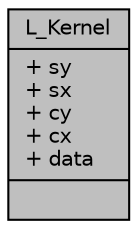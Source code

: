 digraph "L_Kernel"
{
 // LATEX_PDF_SIZE
  edge [fontname="Helvetica",fontsize="10",labelfontname="Helvetica",labelfontsize="10"];
  node [fontname="Helvetica",fontsize="10",shape=record];
  Node1 [label="{L_Kernel\n|+ sy\l+ sx\l+ cy\l+ cx\l+ data\l|}",height=0.2,width=0.4,color="black", fillcolor="grey75", style="filled", fontcolor="black",tooltip=" "];
}
